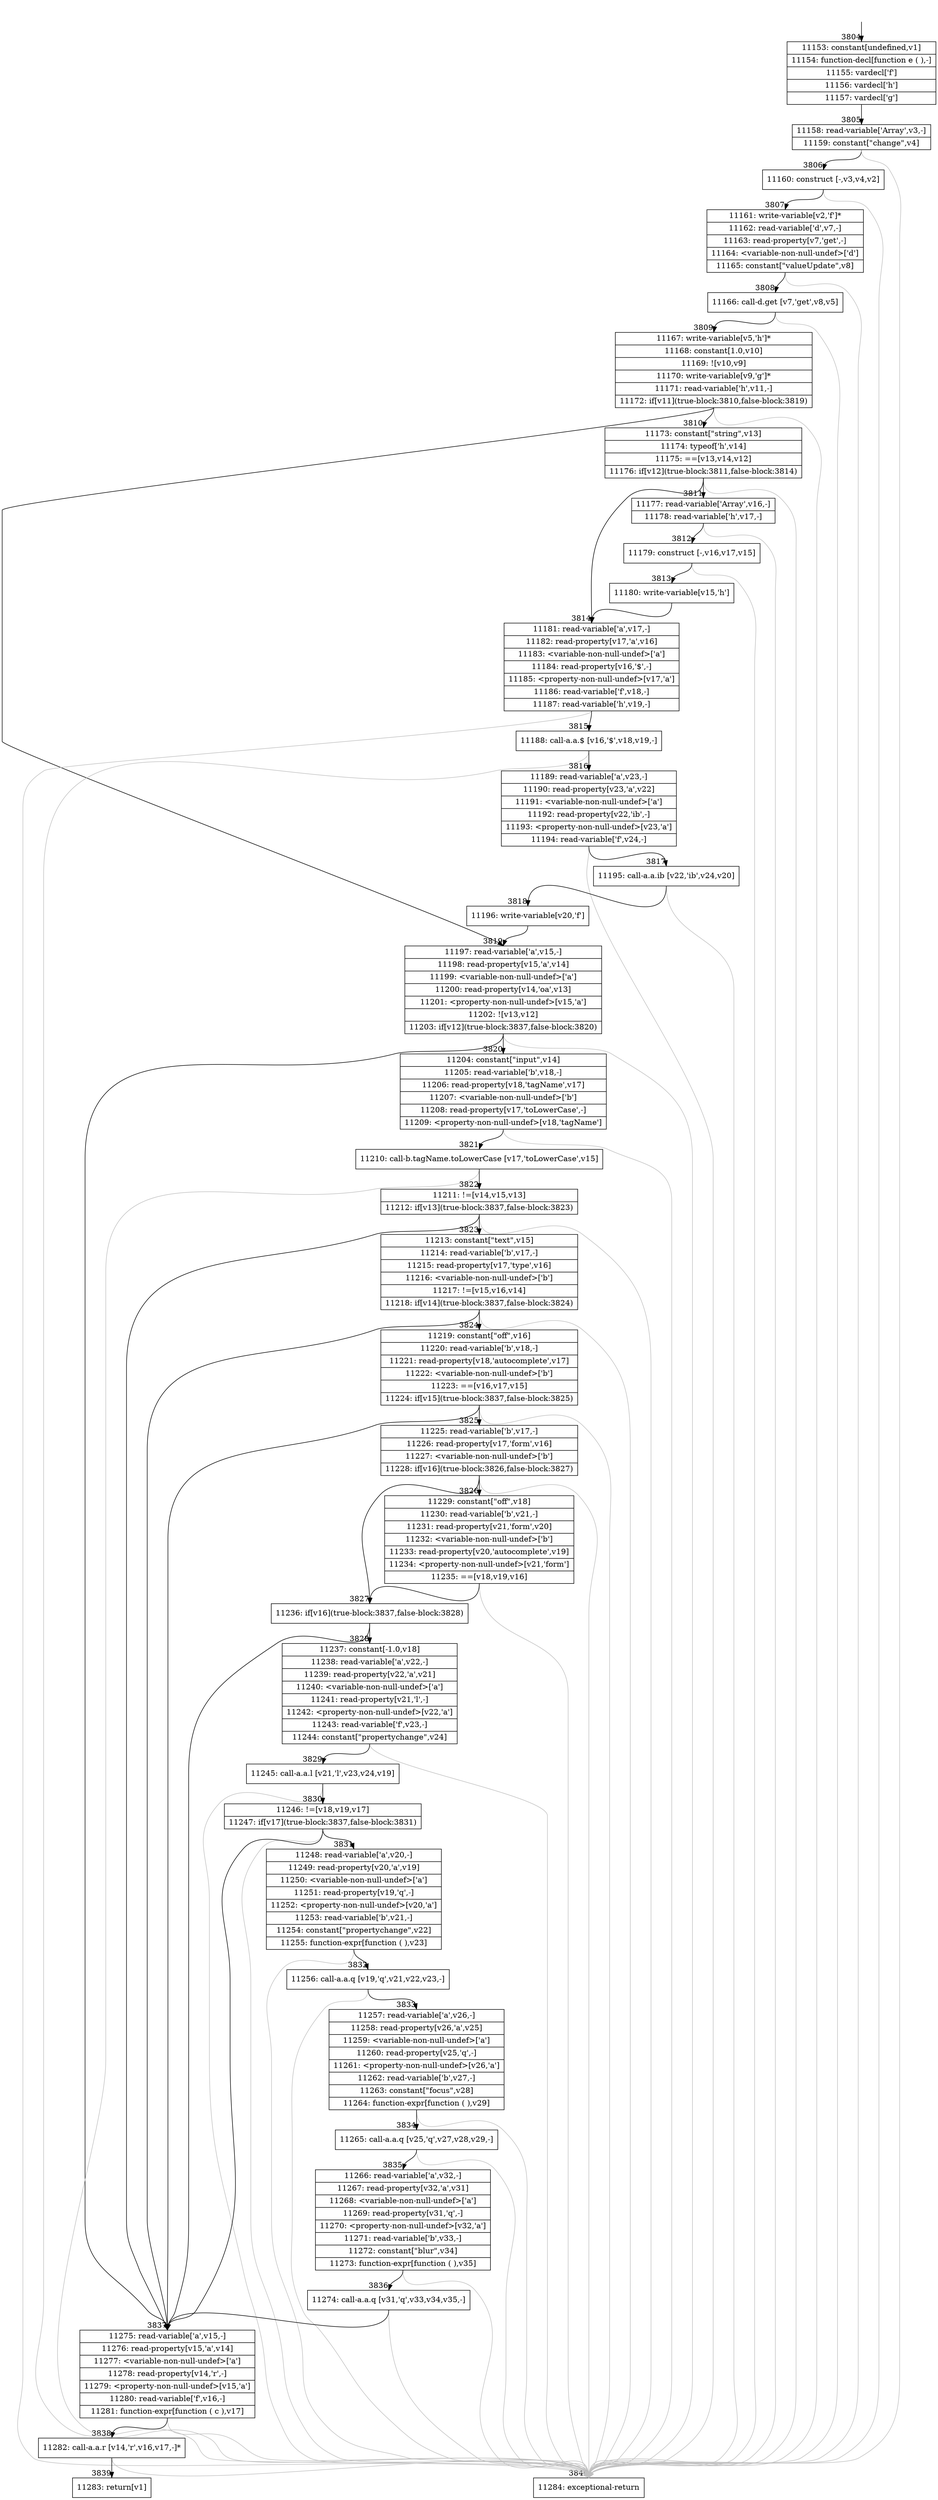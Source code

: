 digraph {
rankdir="TD"
BB_entry306[shape=none,label=""];
BB_entry306 -> BB3804 [tailport=s, headport=n, headlabel="    3804"]
BB3804 [shape=record label="{11153: constant[undefined,v1]|11154: function-decl[function e ( ),-]|11155: vardecl['f']|11156: vardecl['h']|11157: vardecl['g']}" ] 
BB3804 -> BB3805 [tailport=s, headport=n, headlabel="      3805"]
BB3805 [shape=record label="{11158: read-variable['Array',v3,-]|11159: constant[\"change\",v4]}" ] 
BB3805 -> BB3806 [tailport=s, headport=n, headlabel="      3806"]
BB3805 -> BB3840 [tailport=s, headport=n, color=gray, headlabel="      3840"]
BB3806 [shape=record label="{11160: construct [-,v3,v4,v2]}" ] 
BB3806 -> BB3807 [tailport=s, headport=n, headlabel="      3807"]
BB3806 -> BB3840 [tailport=s, headport=n, color=gray]
BB3807 [shape=record label="{11161: write-variable[v2,'f']*|11162: read-variable['d',v7,-]|11163: read-property[v7,'get',-]|11164: \<variable-non-null-undef\>['d']|11165: constant[\"valueUpdate\",v8]}" ] 
BB3807 -> BB3808 [tailport=s, headport=n, headlabel="      3808"]
BB3807 -> BB3840 [tailport=s, headport=n, color=gray]
BB3808 [shape=record label="{11166: call-d.get [v7,'get',v8,v5]}" ] 
BB3808 -> BB3809 [tailport=s, headport=n, headlabel="      3809"]
BB3808 -> BB3840 [tailport=s, headport=n, color=gray]
BB3809 [shape=record label="{11167: write-variable[v5,'h']*|11168: constant[1.0,v10]|11169: ![v10,v9]|11170: write-variable[v9,'g']*|11171: read-variable['h',v11,-]|11172: if[v11](true-block:3810,false-block:3819)}" ] 
BB3809 -> BB3819 [tailport=s, headport=n, headlabel="      3819"]
BB3809 -> BB3810 [tailport=s, headport=n, headlabel="      3810"]
BB3809 -> BB3840 [tailport=s, headport=n, color=gray]
BB3810 [shape=record label="{11173: constant[\"string\",v13]|11174: typeof['h',v14]|11175: ==[v13,v14,v12]|11176: if[v12](true-block:3811,false-block:3814)}" ] 
BB3810 -> BB3814 [tailport=s, headport=n, headlabel="      3814"]
BB3810 -> BB3811 [tailport=s, headport=n, headlabel="      3811"]
BB3810 -> BB3840 [tailport=s, headport=n, color=gray]
BB3811 [shape=record label="{11177: read-variable['Array',v16,-]|11178: read-variable['h',v17,-]}" ] 
BB3811 -> BB3812 [tailport=s, headport=n, headlabel="      3812"]
BB3811 -> BB3840 [tailport=s, headport=n, color=gray]
BB3812 [shape=record label="{11179: construct [-,v16,v17,v15]}" ] 
BB3812 -> BB3813 [tailport=s, headport=n, headlabel="      3813"]
BB3812 -> BB3840 [tailport=s, headport=n, color=gray]
BB3813 [shape=record label="{11180: write-variable[v15,'h']}" ] 
BB3813 -> BB3814 [tailport=s, headport=n]
BB3814 [shape=record label="{11181: read-variable['a',v17,-]|11182: read-property[v17,'a',v16]|11183: \<variable-non-null-undef\>['a']|11184: read-property[v16,'$',-]|11185: \<property-non-null-undef\>[v17,'a']|11186: read-variable['f',v18,-]|11187: read-variable['h',v19,-]}" ] 
BB3814 -> BB3815 [tailport=s, headport=n, headlabel="      3815"]
BB3814 -> BB3840 [tailport=s, headport=n, color=gray]
BB3815 [shape=record label="{11188: call-a.a.$ [v16,'$',v18,v19,-]}" ] 
BB3815 -> BB3816 [tailport=s, headport=n, headlabel="      3816"]
BB3815 -> BB3840 [tailport=s, headport=n, color=gray]
BB3816 [shape=record label="{11189: read-variable['a',v23,-]|11190: read-property[v23,'a',v22]|11191: \<variable-non-null-undef\>['a']|11192: read-property[v22,'ib',-]|11193: \<property-non-null-undef\>[v23,'a']|11194: read-variable['f',v24,-]}" ] 
BB3816 -> BB3817 [tailport=s, headport=n, headlabel="      3817"]
BB3816 -> BB3840 [tailport=s, headport=n, color=gray]
BB3817 [shape=record label="{11195: call-a.a.ib [v22,'ib',v24,v20]}" ] 
BB3817 -> BB3818 [tailport=s, headport=n, headlabel="      3818"]
BB3817 -> BB3840 [tailport=s, headport=n, color=gray]
BB3818 [shape=record label="{11196: write-variable[v20,'f']}" ] 
BB3818 -> BB3819 [tailport=s, headport=n]
BB3819 [shape=record label="{11197: read-variable['a',v15,-]|11198: read-property[v15,'a',v14]|11199: \<variable-non-null-undef\>['a']|11200: read-property[v14,'oa',v13]|11201: \<property-non-null-undef\>[v15,'a']|11202: ![v13,v12]|11203: if[v12](true-block:3837,false-block:3820)}" ] 
BB3819 -> BB3837 [tailport=s, headport=n, headlabel="      3837"]
BB3819 -> BB3820 [tailport=s, headport=n, headlabel="      3820"]
BB3819 -> BB3840 [tailport=s, headport=n, color=gray]
BB3820 [shape=record label="{11204: constant[\"input\",v14]|11205: read-variable['b',v18,-]|11206: read-property[v18,'tagName',v17]|11207: \<variable-non-null-undef\>['b']|11208: read-property[v17,'toLowerCase',-]|11209: \<property-non-null-undef\>[v18,'tagName']}" ] 
BB3820 -> BB3821 [tailport=s, headport=n, headlabel="      3821"]
BB3820 -> BB3840 [tailport=s, headport=n, color=gray]
BB3821 [shape=record label="{11210: call-b.tagName.toLowerCase [v17,'toLowerCase',v15]}" ] 
BB3821 -> BB3822 [tailport=s, headport=n, headlabel="      3822"]
BB3821 -> BB3840 [tailport=s, headport=n, color=gray]
BB3822 [shape=record label="{11211: !=[v14,v15,v13]|11212: if[v13](true-block:3837,false-block:3823)}" ] 
BB3822 -> BB3837 [tailport=s, headport=n]
BB3822 -> BB3823 [tailport=s, headport=n, headlabel="      3823"]
BB3822 -> BB3840 [tailport=s, headport=n, color=gray]
BB3823 [shape=record label="{11213: constant[\"text\",v15]|11214: read-variable['b',v17,-]|11215: read-property[v17,'type',v16]|11216: \<variable-non-null-undef\>['b']|11217: !=[v15,v16,v14]|11218: if[v14](true-block:3837,false-block:3824)}" ] 
BB3823 -> BB3837 [tailport=s, headport=n]
BB3823 -> BB3824 [tailport=s, headport=n, headlabel="      3824"]
BB3823 -> BB3840 [tailport=s, headport=n, color=gray]
BB3824 [shape=record label="{11219: constant[\"off\",v16]|11220: read-variable['b',v18,-]|11221: read-property[v18,'autocomplete',v17]|11222: \<variable-non-null-undef\>['b']|11223: ==[v16,v17,v15]|11224: if[v15](true-block:3837,false-block:3825)}" ] 
BB3824 -> BB3837 [tailport=s, headport=n]
BB3824 -> BB3825 [tailport=s, headport=n, headlabel="      3825"]
BB3824 -> BB3840 [tailport=s, headport=n, color=gray]
BB3825 [shape=record label="{11225: read-variable['b',v17,-]|11226: read-property[v17,'form',v16]|11227: \<variable-non-null-undef\>['b']|11228: if[v16](true-block:3826,false-block:3827)}" ] 
BB3825 -> BB3827 [tailport=s, headport=n, headlabel="      3827"]
BB3825 -> BB3826 [tailport=s, headport=n, headlabel="      3826"]
BB3825 -> BB3840 [tailport=s, headport=n, color=gray]
BB3826 [shape=record label="{11229: constant[\"off\",v18]|11230: read-variable['b',v21,-]|11231: read-property[v21,'form',v20]|11232: \<variable-non-null-undef\>['b']|11233: read-property[v20,'autocomplete',v19]|11234: \<property-non-null-undef\>[v21,'form']|11235: ==[v18,v19,v16]}" ] 
BB3826 -> BB3827 [tailport=s, headport=n]
BB3826 -> BB3840 [tailport=s, headport=n, color=gray]
BB3827 [shape=record label="{11236: if[v16](true-block:3837,false-block:3828)}" ] 
BB3827 -> BB3837 [tailport=s, headport=n]
BB3827 -> BB3828 [tailport=s, headport=n, headlabel="      3828"]
BB3828 [shape=record label="{11237: constant[-1.0,v18]|11238: read-variable['a',v22,-]|11239: read-property[v22,'a',v21]|11240: \<variable-non-null-undef\>['a']|11241: read-property[v21,'l',-]|11242: \<property-non-null-undef\>[v22,'a']|11243: read-variable['f',v23,-]|11244: constant[\"propertychange\",v24]}" ] 
BB3828 -> BB3829 [tailport=s, headport=n, headlabel="      3829"]
BB3828 -> BB3840 [tailport=s, headport=n, color=gray]
BB3829 [shape=record label="{11245: call-a.a.l [v21,'l',v23,v24,v19]}" ] 
BB3829 -> BB3830 [tailport=s, headport=n, headlabel="      3830"]
BB3829 -> BB3840 [tailport=s, headport=n, color=gray]
BB3830 [shape=record label="{11246: !=[v18,v19,v17]|11247: if[v17](true-block:3837,false-block:3831)}" ] 
BB3830 -> BB3837 [tailport=s, headport=n]
BB3830 -> BB3831 [tailport=s, headport=n, headlabel="      3831"]
BB3830 -> BB3840 [tailport=s, headport=n, color=gray]
BB3831 [shape=record label="{11248: read-variable['a',v20,-]|11249: read-property[v20,'a',v19]|11250: \<variable-non-null-undef\>['a']|11251: read-property[v19,'q',-]|11252: \<property-non-null-undef\>[v20,'a']|11253: read-variable['b',v21,-]|11254: constant[\"propertychange\",v22]|11255: function-expr[function ( ),v23]}" ] 
BB3831 -> BB3832 [tailport=s, headport=n, headlabel="      3832"]
BB3831 -> BB3840 [tailport=s, headport=n, color=gray]
BB3832 [shape=record label="{11256: call-a.a.q [v19,'q',v21,v22,v23,-]}" ] 
BB3832 -> BB3833 [tailport=s, headport=n, headlabel="      3833"]
BB3832 -> BB3840 [tailport=s, headport=n, color=gray]
BB3833 [shape=record label="{11257: read-variable['a',v26,-]|11258: read-property[v26,'a',v25]|11259: \<variable-non-null-undef\>['a']|11260: read-property[v25,'q',-]|11261: \<property-non-null-undef\>[v26,'a']|11262: read-variable['b',v27,-]|11263: constant[\"focus\",v28]|11264: function-expr[function ( ),v29]}" ] 
BB3833 -> BB3834 [tailport=s, headport=n, headlabel="      3834"]
BB3833 -> BB3840 [tailport=s, headport=n, color=gray]
BB3834 [shape=record label="{11265: call-a.a.q [v25,'q',v27,v28,v29,-]}" ] 
BB3834 -> BB3835 [tailport=s, headport=n, headlabel="      3835"]
BB3834 -> BB3840 [tailport=s, headport=n, color=gray]
BB3835 [shape=record label="{11266: read-variable['a',v32,-]|11267: read-property[v32,'a',v31]|11268: \<variable-non-null-undef\>['a']|11269: read-property[v31,'q',-]|11270: \<property-non-null-undef\>[v32,'a']|11271: read-variable['b',v33,-]|11272: constant[\"blur\",v34]|11273: function-expr[function ( ),v35]}" ] 
BB3835 -> BB3836 [tailport=s, headport=n, headlabel="      3836"]
BB3835 -> BB3840 [tailport=s, headport=n, color=gray]
BB3836 [shape=record label="{11274: call-a.a.q [v31,'q',v33,v34,v35,-]}" ] 
BB3836 -> BB3837 [tailport=s, headport=n]
BB3836 -> BB3840 [tailport=s, headport=n, color=gray]
BB3837 [shape=record label="{11275: read-variable['a',v15,-]|11276: read-property[v15,'a',v14]|11277: \<variable-non-null-undef\>['a']|11278: read-property[v14,'r',-]|11279: \<property-non-null-undef\>[v15,'a']|11280: read-variable['f',v16,-]|11281: function-expr[function ( c ),v17]}" ] 
BB3837 -> BB3838 [tailport=s, headport=n, headlabel="      3838"]
BB3837 -> BB3840 [tailport=s, headport=n, color=gray]
BB3838 [shape=record label="{11282: call-a.a.r [v14,'r',v16,v17,-]*}" ] 
BB3838 -> BB3839 [tailport=s, headport=n, headlabel="      3839"]
BB3838 -> BB3840 [tailport=s, headport=n, color=gray]
BB3839 [shape=record label="{11283: return[v1]}" ] 
BB3840 [shape=record label="{11284: exceptional-return}" ] 
}
